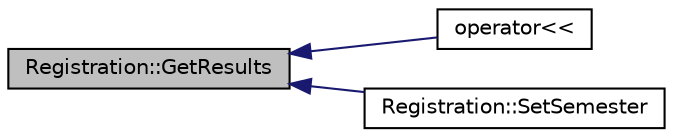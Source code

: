 digraph "Registration::GetResults"
{
  edge [fontname="Helvetica",fontsize="10",labelfontname="Helvetica",labelfontsize="10"];
  node [fontname="Helvetica",fontsize="10",shape=record];
  rankdir="LR";
  Node42 [label="Registration::GetResults",height=0.2,width=0.4,color="black", fillcolor="grey75", style="filled", fontcolor="black"];
  Node42 -> Node43 [dir="back",color="midnightblue",fontsize="10",style="solid",fontname="Helvetica"];
  Node43 [label="operator\<\<",height=0.2,width=0.4,color="black", fillcolor="white", style="filled",URL="$_topic04_2codeblocks2_2main_8cpp.html#a47b9e6c8719767aec587822151619af6"];
  Node42 -> Node44 [dir="back",color="midnightblue",fontsize="10",style="solid",fontname="Helvetica"];
  Node44 [label="Registration::SetSemester",height=0.2,width=0.4,color="black", fillcolor="white", style="filled",URL="$class_registration.html#a179b062ce60e5d8fed2d2ea1800211f8",tooltip="Sets the semester variable. "];
}
